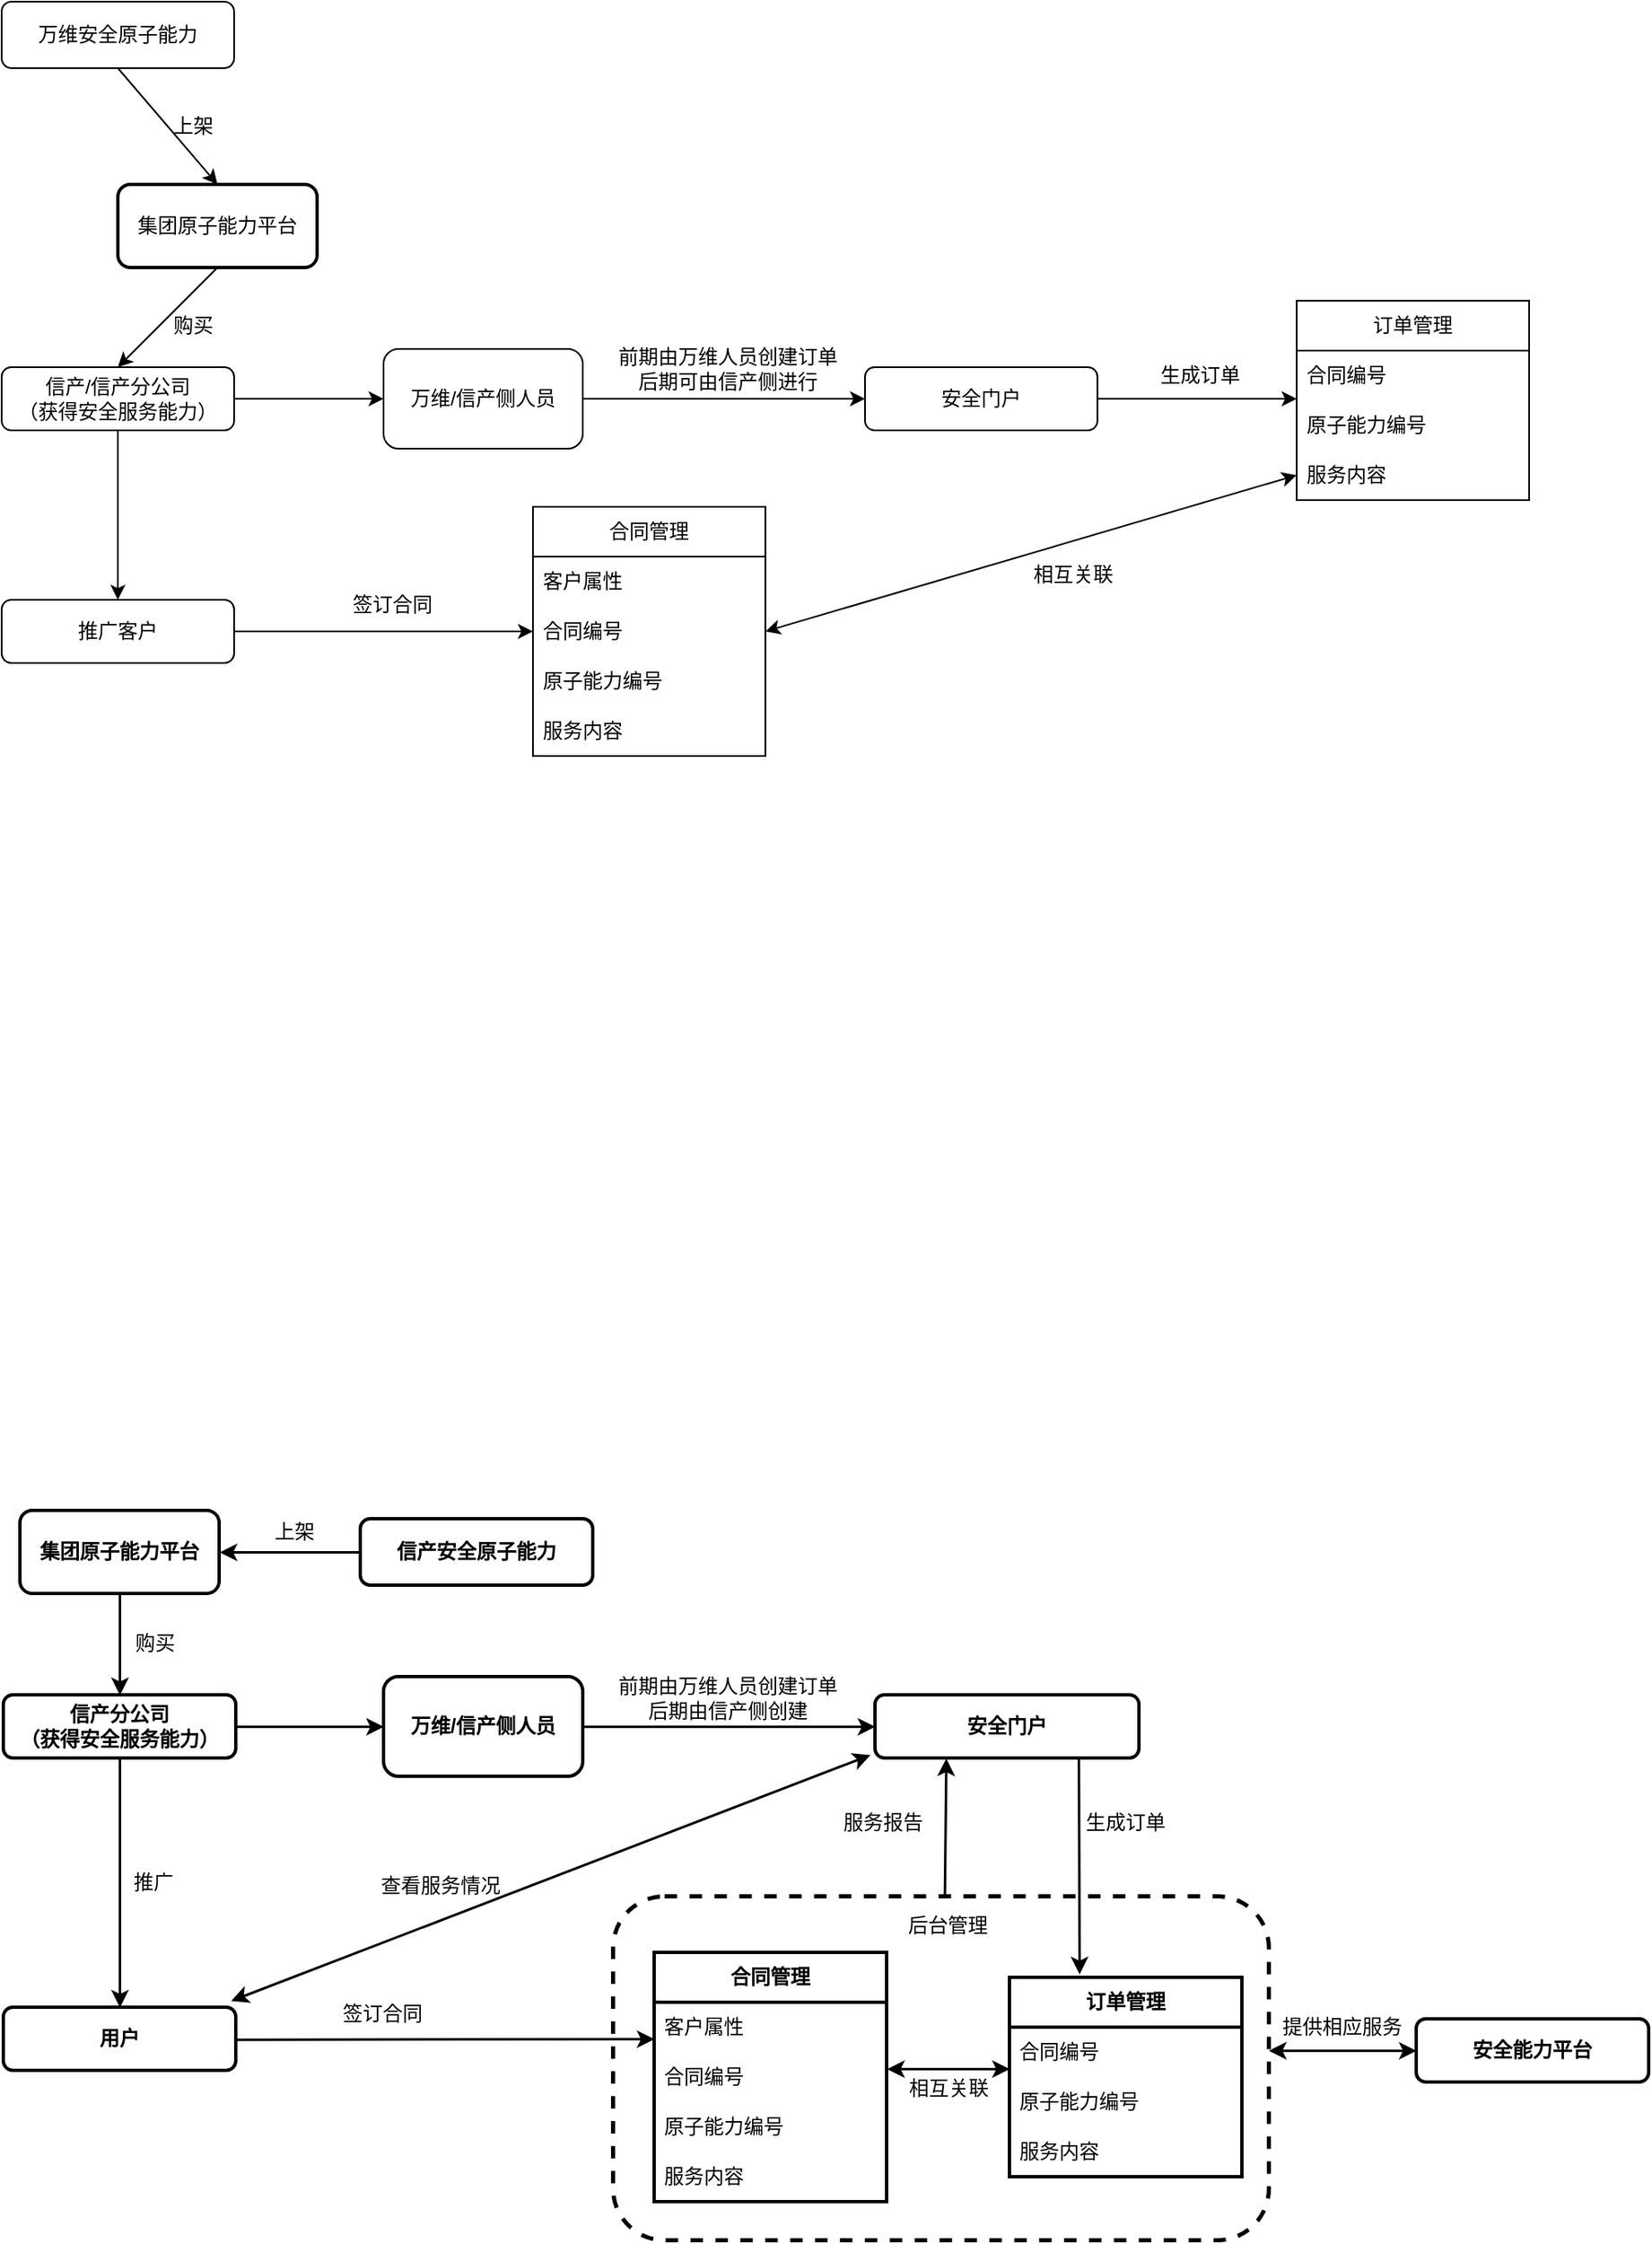 <mxfile version="21.3.2" type="github">
  <diagram name="第 1 页" id="69bavuT4Y6ZkjZBTgYTI">
    <mxGraphModel dx="1075" dy="479" grid="0" gridSize="10" guides="0" tooltips="1" connect="1" arrows="1" fold="1" page="1" pageScale="1" pageWidth="3300" pageHeight="4681" background="none" math="0" shadow="0">
      <root>
        <mxCell id="0" />
        <mxCell id="1" parent="0" />
        <mxCell id="oKS_MSQMzxRkG_n-hq2M-1" value="集团原子能力平台" style="rounded=1;whiteSpace=wrap;html=1;strokeWidth=2;strokeColor=default;gradientColor=none;fillStyle=auto;" vertex="1" parent="1">
          <mxGeometry x="160" y="170" width="120" height="50" as="geometry" />
        </mxCell>
        <mxCell id="oKS_MSQMzxRkG_n-hq2M-2" value="万维安全原子能力" style="rounded=1;whiteSpace=wrap;html=1;" vertex="1" parent="1">
          <mxGeometry x="90" y="60" width="140" height="40" as="geometry" />
        </mxCell>
        <mxCell id="oKS_MSQMzxRkG_n-hq2M-4" value="" style="endArrow=classic;html=1;rounded=0;entryX=0.5;entryY=0;entryDx=0;entryDy=0;exitX=0.5;exitY=1;exitDx=0;exitDy=0;" edge="1" parent="1" source="oKS_MSQMzxRkG_n-hq2M-2" target="oKS_MSQMzxRkG_n-hq2M-1">
          <mxGeometry width="50" height="50" relative="1" as="geometry">
            <mxPoint x="410" y="240" as="sourcePoint" />
            <mxPoint x="460" y="190" as="targetPoint" />
          </mxGeometry>
        </mxCell>
        <mxCell id="oKS_MSQMzxRkG_n-hq2M-5" value="上架" style="text;html=1;align=center;verticalAlign=middle;resizable=0;points=[];autosize=1;strokeColor=none;fillColor=none;" vertex="1" parent="1">
          <mxGeometry x="180" y="120" width="50" height="30" as="geometry" />
        </mxCell>
        <mxCell id="oKS_MSQMzxRkG_n-hq2M-7" value="信产/信产分公司&lt;br&gt;（获得安全服务能力）" style="rounded=1;whiteSpace=wrap;html=1;" vertex="1" parent="1">
          <mxGeometry x="90" y="280" width="140" height="38" as="geometry" />
        </mxCell>
        <mxCell id="oKS_MSQMzxRkG_n-hq2M-8" value="" style="endArrow=classic;html=1;rounded=0;entryX=0.5;entryY=0;entryDx=0;entryDy=0;exitX=0.5;exitY=1;exitDx=0;exitDy=0;" edge="1" parent="1" source="oKS_MSQMzxRkG_n-hq2M-1" target="oKS_MSQMzxRkG_n-hq2M-7">
          <mxGeometry width="50" height="50" relative="1" as="geometry">
            <mxPoint x="410" y="240" as="sourcePoint" />
            <mxPoint x="460" y="190" as="targetPoint" />
          </mxGeometry>
        </mxCell>
        <mxCell id="oKS_MSQMzxRkG_n-hq2M-9" value="购买" style="text;html=1;align=center;verticalAlign=middle;resizable=0;points=[];autosize=1;strokeColor=none;fillColor=none;" vertex="1" parent="1">
          <mxGeometry x="180" y="240" width="50" height="30" as="geometry" />
        </mxCell>
        <mxCell id="oKS_MSQMzxRkG_n-hq2M-13" value="安全门户" style="rounded=1;whiteSpace=wrap;html=1;" vertex="1" parent="1">
          <mxGeometry x="610" y="280" width="140" height="38" as="geometry" />
        </mxCell>
        <mxCell id="oKS_MSQMzxRkG_n-hq2M-16" value="万维/信产侧人员" style="rounded=1;whiteSpace=wrap;html=1;" vertex="1" parent="1">
          <mxGeometry x="320" y="269" width="120" height="60" as="geometry" />
        </mxCell>
        <mxCell id="oKS_MSQMzxRkG_n-hq2M-17" value="" style="endArrow=classic;html=1;rounded=0;entryX=0;entryY=0.5;entryDx=0;entryDy=0;exitX=1;exitY=0.5;exitDx=0;exitDy=0;" edge="1" parent="1" source="oKS_MSQMzxRkG_n-hq2M-16" target="oKS_MSQMzxRkG_n-hq2M-13">
          <mxGeometry width="50" height="50" relative="1" as="geometry">
            <mxPoint x="470" y="311" as="sourcePoint" />
            <mxPoint x="520" y="261" as="targetPoint" />
          </mxGeometry>
        </mxCell>
        <mxCell id="oKS_MSQMzxRkG_n-hq2M-18" value="前期由万维人员创建订单&lt;br style=&quot;border-color: var(--border-color);&quot;&gt;&lt;span style=&quot;&quot;&gt;后期可由信产侧进行&lt;/span&gt;" style="text;html=1;align=center;verticalAlign=middle;resizable=0;points=[];autosize=1;strokeColor=none;fillColor=none;" vertex="1" parent="1">
          <mxGeometry x="447" y="261" width="160" height="40" as="geometry" />
        </mxCell>
        <mxCell id="oKS_MSQMzxRkG_n-hq2M-23" value="推广客户" style="rounded=1;whiteSpace=wrap;html=1;" vertex="1" parent="1">
          <mxGeometry x="90" y="420" width="140" height="38" as="geometry" />
        </mxCell>
        <mxCell id="oKS_MSQMzxRkG_n-hq2M-24" value="" style="endArrow=classic;html=1;rounded=0;entryX=0.5;entryY=0;entryDx=0;entryDy=0;exitX=0.5;exitY=1;exitDx=0;exitDy=0;" edge="1" parent="1" source="oKS_MSQMzxRkG_n-hq2M-7" target="oKS_MSQMzxRkG_n-hq2M-23">
          <mxGeometry width="50" height="50" relative="1" as="geometry">
            <mxPoint x="370" y="310" as="sourcePoint" />
            <mxPoint x="420" y="260" as="targetPoint" />
          </mxGeometry>
        </mxCell>
        <mxCell id="oKS_MSQMzxRkG_n-hq2M-25" value="" style="endArrow=classic;html=1;rounded=0;entryX=0;entryY=0.5;entryDx=0;entryDy=0;exitX=1;exitY=0.5;exitDx=0;exitDy=0;" edge="1" parent="1" source="oKS_MSQMzxRkG_n-hq2M-23" target="oKS_MSQMzxRkG_n-hq2M-27">
          <mxGeometry width="50" height="50" relative="1" as="geometry">
            <mxPoint x="420" y="350" as="sourcePoint" />
            <mxPoint x="420" y="440" as="targetPoint" />
          </mxGeometry>
        </mxCell>
        <mxCell id="oKS_MSQMzxRkG_n-hq2M-26" value="合同管理" style="swimlane;fontStyle=0;childLayout=stackLayout;horizontal=1;startSize=30;horizontalStack=0;resizeParent=1;resizeParentMax=0;resizeLast=0;collapsible=1;marginBottom=0;whiteSpace=wrap;html=1;" vertex="1" parent="1">
          <mxGeometry x="410" y="364" width="140" height="150" as="geometry" />
        </mxCell>
        <mxCell id="oKS_MSQMzxRkG_n-hq2M-46" value="客户属性" style="text;strokeColor=none;fillColor=none;align=left;verticalAlign=middle;spacingLeft=4;spacingRight=4;overflow=hidden;points=[[0,0.5],[1,0.5]];portConstraint=eastwest;rotatable=0;whiteSpace=wrap;html=1;" vertex="1" parent="oKS_MSQMzxRkG_n-hq2M-26">
          <mxGeometry y="30" width="140" height="30" as="geometry" />
        </mxCell>
        <mxCell id="oKS_MSQMzxRkG_n-hq2M-27" value="合同编号" style="text;strokeColor=none;fillColor=none;align=left;verticalAlign=middle;spacingLeft=4;spacingRight=4;overflow=hidden;points=[[0,0.5],[1,0.5]];portConstraint=eastwest;rotatable=0;whiteSpace=wrap;html=1;" vertex="1" parent="oKS_MSQMzxRkG_n-hq2M-26">
          <mxGeometry y="60" width="140" height="30" as="geometry" />
        </mxCell>
        <mxCell id="oKS_MSQMzxRkG_n-hq2M-28" value="原子能力编号" style="text;strokeColor=none;fillColor=none;align=left;verticalAlign=middle;spacingLeft=4;spacingRight=4;overflow=hidden;points=[[0,0.5],[1,0.5]];portConstraint=eastwest;rotatable=0;whiteSpace=wrap;html=1;" vertex="1" parent="oKS_MSQMzxRkG_n-hq2M-26">
          <mxGeometry y="90" width="140" height="30" as="geometry" />
        </mxCell>
        <mxCell id="oKS_MSQMzxRkG_n-hq2M-29" value="服务内容" style="text;strokeColor=none;fillColor=none;align=left;verticalAlign=middle;spacingLeft=4;spacingRight=4;overflow=hidden;points=[[0,0.5],[1,0.5]];portConstraint=eastwest;rotatable=0;whiteSpace=wrap;html=1;" vertex="1" parent="oKS_MSQMzxRkG_n-hq2M-26">
          <mxGeometry y="120" width="140" height="30" as="geometry" />
        </mxCell>
        <mxCell id="oKS_MSQMzxRkG_n-hq2M-30" value="签订合同" style="text;html=1;align=center;verticalAlign=middle;resizable=0;points=[];autosize=1;strokeColor=none;fillColor=none;" vertex="1" parent="1">
          <mxGeometry x="290" y="408" width="70" height="30" as="geometry" />
        </mxCell>
        <mxCell id="oKS_MSQMzxRkG_n-hq2M-32" value="" style="endArrow=classic;html=1;rounded=0;entryX=0;entryY=0.5;entryDx=0;entryDy=0;exitX=1;exitY=0.5;exitDx=0;exitDy=0;" edge="1" parent="1" source="oKS_MSQMzxRkG_n-hq2M-7" target="oKS_MSQMzxRkG_n-hq2M-16">
          <mxGeometry width="50" height="50" relative="1" as="geometry">
            <mxPoint x="540" y="310" as="sourcePoint" />
            <mxPoint x="590" y="260" as="targetPoint" />
          </mxGeometry>
        </mxCell>
        <mxCell id="oKS_MSQMzxRkG_n-hq2M-35" value="" style="endArrow=classic;html=1;rounded=0;entryX=0;entryY=0.5;entryDx=0;entryDy=0;exitX=1;exitY=0.5;exitDx=0;exitDy=0;" edge="1" parent="1" source="oKS_MSQMzxRkG_n-hq2M-13">
          <mxGeometry width="50" height="50" relative="1" as="geometry">
            <mxPoint x="800" y="310" as="sourcePoint" />
            <mxPoint x="870" y="299" as="targetPoint" />
          </mxGeometry>
        </mxCell>
        <mxCell id="oKS_MSQMzxRkG_n-hq2M-36" value="生成订单" style="text;html=1;strokeColor=none;fillColor=none;align=center;verticalAlign=middle;whiteSpace=wrap;rounded=0;" vertex="1" parent="1">
          <mxGeometry x="782" y="270" width="60" height="30" as="geometry" />
        </mxCell>
        <mxCell id="oKS_MSQMzxRkG_n-hq2M-38" value="" style="endArrow=classic;startArrow=classic;html=1;rounded=0;exitX=1;exitY=0.5;exitDx=0;exitDy=0;entryX=0;entryY=0.5;entryDx=0;entryDy=0;" edge="1" parent="1" source="oKS_MSQMzxRkG_n-hq2M-27" target="oKS_MSQMzxRkG_n-hq2M-44">
          <mxGeometry width="50" height="50" relative="1" as="geometry">
            <mxPoint x="730" y="310" as="sourcePoint" />
            <mxPoint x="940" y="440" as="targetPoint" />
          </mxGeometry>
        </mxCell>
        <mxCell id="oKS_MSQMzxRkG_n-hq2M-41" value="订单管理" style="swimlane;fontStyle=0;childLayout=stackLayout;horizontal=1;startSize=30;horizontalStack=0;resizeParent=1;resizeParentMax=0;resizeLast=0;collapsible=1;marginBottom=0;whiteSpace=wrap;html=1;" vertex="1" parent="1">
          <mxGeometry x="870" y="240" width="140" height="120" as="geometry" />
        </mxCell>
        <mxCell id="oKS_MSQMzxRkG_n-hq2M-42" value="合同编号" style="text;strokeColor=none;fillColor=none;align=left;verticalAlign=middle;spacingLeft=4;spacingRight=4;overflow=hidden;points=[[0,0.5],[1,0.5]];portConstraint=eastwest;rotatable=0;whiteSpace=wrap;html=1;" vertex="1" parent="oKS_MSQMzxRkG_n-hq2M-41">
          <mxGeometry y="30" width="140" height="30" as="geometry" />
        </mxCell>
        <mxCell id="oKS_MSQMzxRkG_n-hq2M-43" value="原子能力编号" style="text;strokeColor=none;fillColor=none;align=left;verticalAlign=middle;spacingLeft=4;spacingRight=4;overflow=hidden;points=[[0,0.5],[1,0.5]];portConstraint=eastwest;rotatable=0;whiteSpace=wrap;html=1;" vertex="1" parent="oKS_MSQMzxRkG_n-hq2M-41">
          <mxGeometry y="60" width="140" height="30" as="geometry" />
        </mxCell>
        <mxCell id="oKS_MSQMzxRkG_n-hq2M-44" value="服务内容" style="text;strokeColor=none;fillColor=none;align=left;verticalAlign=middle;spacingLeft=4;spacingRight=4;overflow=hidden;points=[[0,0.5],[1,0.5]];portConstraint=eastwest;rotatable=0;whiteSpace=wrap;html=1;" vertex="1" parent="oKS_MSQMzxRkG_n-hq2M-41">
          <mxGeometry y="90" width="140" height="30" as="geometry" />
        </mxCell>
        <mxCell id="oKS_MSQMzxRkG_n-hq2M-47" value="相互关联" style="text;html=1;align=center;verticalAlign=middle;resizable=0;points=[];autosize=1;strokeColor=none;fillColor=none;" vertex="1" parent="1">
          <mxGeometry x="700" y="390" width="70" height="30" as="geometry" />
        </mxCell>
        <mxCell id="oKS_MSQMzxRkG_n-hq2M-50" value="&lt;b&gt;集团原子能力平台&lt;/b&gt;" style="rounded=1;whiteSpace=wrap;html=1;strokeWidth=2;strokeColor=default;gradientColor=none;fillStyle=auto;shadow=0;" vertex="1" parent="1">
          <mxGeometry x="101" y="968" width="120" height="50" as="geometry" />
        </mxCell>
        <mxCell id="oKS_MSQMzxRkG_n-hq2M-51" value="&lt;b&gt;信产安全原子能力&lt;/b&gt;" style="rounded=1;whiteSpace=wrap;html=1;strokeWidth=2;shadow=0;" vertex="1" parent="1">
          <mxGeometry x="306" y="973" width="140" height="40" as="geometry" />
        </mxCell>
        <mxCell id="oKS_MSQMzxRkG_n-hq2M-53" value="上架" style="text;html=1;align=center;verticalAlign=middle;resizable=0;points=[];autosize=1;strokeColor=none;fillColor=none;shadow=0;" vertex="1" parent="1">
          <mxGeometry x="241" y="966" width="50" height="30" as="geometry" />
        </mxCell>
        <mxCell id="oKS_MSQMzxRkG_n-hq2M-54" value="&lt;b&gt;信产分公司&lt;br&gt;（获得安全服务能力）&lt;/b&gt;" style="rounded=1;whiteSpace=wrap;html=1;strokeWidth=2;shadow=0;" vertex="1" parent="1">
          <mxGeometry x="91" y="1079" width="140" height="38" as="geometry" />
        </mxCell>
        <mxCell id="oKS_MSQMzxRkG_n-hq2M-55" value="" style="endArrow=classic;html=1;rounded=0;entryX=0.5;entryY=0;entryDx=0;entryDy=0;exitX=0.5;exitY=1;exitDx=0;exitDy=0;strokeWidth=1.5;shadow=0;" edge="1" parent="1" source="oKS_MSQMzxRkG_n-hq2M-50" target="oKS_MSQMzxRkG_n-hq2M-54">
          <mxGeometry width="50" height="50" relative="1" as="geometry">
            <mxPoint x="410" y="1039" as="sourcePoint" />
            <mxPoint x="460" y="989" as="targetPoint" />
          </mxGeometry>
        </mxCell>
        <mxCell id="oKS_MSQMzxRkG_n-hq2M-56" value="购买" style="text;html=1;align=center;verticalAlign=middle;resizable=0;points=[];autosize=1;strokeColor=none;fillColor=none;shadow=0;" vertex="1" parent="1">
          <mxGeometry x="157" y="1033" width="50" height="30" as="geometry" />
        </mxCell>
        <mxCell id="oKS_MSQMzxRkG_n-hq2M-57" value="&lt;b&gt;安全门户&lt;/b&gt;" style="rounded=1;whiteSpace=wrap;html=1;strokeWidth=2;shadow=0;" vertex="1" parent="1">
          <mxGeometry x="616" y="1079" width="159" height="38" as="geometry" />
        </mxCell>
        <mxCell id="oKS_MSQMzxRkG_n-hq2M-58" value="&lt;b&gt;万维/信产侧人员&lt;/b&gt;" style="rounded=1;whiteSpace=wrap;html=1;strokeWidth=2;shadow=0;" vertex="1" parent="1">
          <mxGeometry x="320" y="1068" width="120" height="60" as="geometry" />
        </mxCell>
        <mxCell id="oKS_MSQMzxRkG_n-hq2M-59" value="" style="endArrow=classic;html=1;rounded=0;entryX=0;entryY=0.5;entryDx=0;entryDy=0;exitX=1;exitY=0.5;exitDx=0;exitDy=0;strokeWidth=1.5;shadow=0;" edge="1" parent="1" source="oKS_MSQMzxRkG_n-hq2M-58" target="oKS_MSQMzxRkG_n-hq2M-57">
          <mxGeometry width="50" height="50" relative="1" as="geometry">
            <mxPoint x="470" y="1110" as="sourcePoint" />
            <mxPoint x="520" y="1060" as="targetPoint" />
          </mxGeometry>
        </mxCell>
        <mxCell id="oKS_MSQMzxRkG_n-hq2M-60" value="前期由万维人员创建订单&lt;br style=&quot;border-color: var(--border-color);&quot;&gt;&lt;span style=&quot;&quot;&gt;后期由信产侧创建&lt;/span&gt;" style="text;html=1;align=center;verticalAlign=middle;resizable=0;points=[];autosize=1;strokeColor=none;fillColor=none;shadow=0;" vertex="1" parent="1">
          <mxGeometry x="452" y="1060" width="150" height="41" as="geometry" />
        </mxCell>
        <mxCell id="oKS_MSQMzxRkG_n-hq2M-61" value="&lt;b&gt;用户&lt;/b&gt;" style="rounded=1;whiteSpace=wrap;html=1;strokeWidth=2;shadow=0;" vertex="1" parent="1">
          <mxGeometry x="91" y="1267" width="140" height="38" as="geometry" />
        </mxCell>
        <mxCell id="oKS_MSQMzxRkG_n-hq2M-62" value="" style="endArrow=classic;html=1;rounded=0;entryX=0.5;entryY=0;entryDx=0;entryDy=0;exitX=0.5;exitY=1;exitDx=0;exitDy=0;strokeWidth=1.5;shadow=0;" edge="1" parent="1" source="oKS_MSQMzxRkG_n-hq2M-54" target="oKS_MSQMzxRkG_n-hq2M-61">
          <mxGeometry width="50" height="50" relative="1" as="geometry">
            <mxPoint x="370" y="1109" as="sourcePoint" />
            <mxPoint x="420" y="1059" as="targetPoint" />
          </mxGeometry>
        </mxCell>
        <mxCell id="oKS_MSQMzxRkG_n-hq2M-69" value="签订合同" style="text;html=1;align=center;verticalAlign=middle;resizable=0;points=[];autosize=1;strokeColor=none;fillColor=none;shadow=0;" vertex="1" parent="1">
          <mxGeometry x="284" y="1256" width="70" height="30" as="geometry" />
        </mxCell>
        <mxCell id="oKS_MSQMzxRkG_n-hq2M-70" value="" style="endArrow=classic;html=1;rounded=0;entryX=0;entryY=0.5;entryDx=0;entryDy=0;exitX=1;exitY=0.5;exitDx=0;exitDy=0;strokeWidth=1.5;shadow=0;" edge="1" parent="1" source="oKS_MSQMzxRkG_n-hq2M-54" target="oKS_MSQMzxRkG_n-hq2M-58">
          <mxGeometry width="50" height="50" relative="1" as="geometry">
            <mxPoint x="540" y="1109" as="sourcePoint" />
            <mxPoint x="590" y="1059" as="targetPoint" />
          </mxGeometry>
        </mxCell>
        <mxCell id="oKS_MSQMzxRkG_n-hq2M-72" value="生成订单" style="text;html=1;strokeColor=none;fillColor=none;align=center;verticalAlign=middle;whiteSpace=wrap;rounded=0;shadow=0;" vertex="1" parent="1">
          <mxGeometry x="737" y="1141" width="60" height="30" as="geometry" />
        </mxCell>
        <mxCell id="oKS_MSQMzxRkG_n-hq2M-81" value="" style="rounded=1;whiteSpace=wrap;html=1;dashed=1;strokeWidth=2.5;shadow=0;" vertex="1" parent="1">
          <mxGeometry x="458" y="1200" width="395" height="207" as="geometry" />
        </mxCell>
        <mxCell id="oKS_MSQMzxRkG_n-hq2M-64" value="&lt;b&gt;合同管理&lt;/b&gt;" style="swimlane;fontStyle=0;childLayout=stackLayout;horizontal=1;startSize=30;horizontalStack=0;resizeParent=1;resizeParentMax=0;resizeLast=0;collapsible=1;marginBottom=0;whiteSpace=wrap;html=1;strokeWidth=2;shadow=0;" vertex="1" parent="1">
          <mxGeometry x="483" y="1234" width="140" height="150" as="geometry" />
        </mxCell>
        <mxCell id="oKS_MSQMzxRkG_n-hq2M-65" value="客户属性" style="text;strokeColor=none;fillColor=none;align=left;verticalAlign=middle;spacingLeft=4;spacingRight=4;overflow=hidden;points=[[0,0.5],[1,0.5]];portConstraint=eastwest;rotatable=0;whiteSpace=wrap;html=1;shadow=0;" vertex="1" parent="oKS_MSQMzxRkG_n-hq2M-64">
          <mxGeometry y="30" width="140" height="30" as="geometry" />
        </mxCell>
        <mxCell id="oKS_MSQMzxRkG_n-hq2M-66" value="合同编号" style="text;strokeColor=none;fillColor=none;align=left;verticalAlign=middle;spacingLeft=4;spacingRight=4;overflow=hidden;points=[[0,0.5],[1,0.5]];portConstraint=eastwest;rotatable=0;whiteSpace=wrap;html=1;shadow=0;" vertex="1" parent="oKS_MSQMzxRkG_n-hq2M-64">
          <mxGeometry y="60" width="140" height="30" as="geometry" />
        </mxCell>
        <mxCell id="oKS_MSQMzxRkG_n-hq2M-67" value="原子能力编号" style="text;strokeColor=none;fillColor=none;align=left;verticalAlign=middle;spacingLeft=4;spacingRight=4;overflow=hidden;points=[[0,0.5],[1,0.5]];portConstraint=eastwest;rotatable=0;whiteSpace=wrap;html=1;shadow=0;" vertex="1" parent="oKS_MSQMzxRkG_n-hq2M-64">
          <mxGeometry y="90" width="140" height="30" as="geometry" />
        </mxCell>
        <mxCell id="oKS_MSQMzxRkG_n-hq2M-68" value="服务内容" style="text;strokeColor=none;fillColor=none;align=left;verticalAlign=middle;spacingLeft=4;spacingRight=4;overflow=hidden;points=[[0,0.5],[1,0.5]];portConstraint=eastwest;rotatable=0;whiteSpace=wrap;html=1;shadow=0;" vertex="1" parent="oKS_MSQMzxRkG_n-hq2M-64">
          <mxGeometry y="120" width="140" height="30" as="geometry" />
        </mxCell>
        <mxCell id="oKS_MSQMzxRkG_n-hq2M-74" value="&lt;b&gt;订单管理&lt;/b&gt;" style="swimlane;fontStyle=0;childLayout=stackLayout;horizontal=1;startSize=30;horizontalStack=0;resizeParent=1;resizeParentMax=0;resizeLast=0;collapsible=1;marginBottom=0;whiteSpace=wrap;html=1;strokeWidth=2;shadow=0;" vertex="1" parent="1">
          <mxGeometry x="697" y="1249" width="140" height="120" as="geometry" />
        </mxCell>
        <mxCell id="oKS_MSQMzxRkG_n-hq2M-75" value="合同编号" style="text;strokeColor=none;fillColor=none;align=left;verticalAlign=middle;spacingLeft=4;spacingRight=4;overflow=hidden;points=[[0,0.5],[1,0.5]];portConstraint=eastwest;rotatable=0;whiteSpace=wrap;html=1;shadow=0;" vertex="1" parent="oKS_MSQMzxRkG_n-hq2M-74">
          <mxGeometry y="30" width="140" height="30" as="geometry" />
        </mxCell>
        <mxCell id="oKS_MSQMzxRkG_n-hq2M-76" value="原子能力编号" style="text;strokeColor=none;fillColor=none;align=left;verticalAlign=middle;spacingLeft=4;spacingRight=4;overflow=hidden;points=[[0,0.5],[1,0.5]];portConstraint=eastwest;rotatable=0;whiteSpace=wrap;html=1;shadow=0;" vertex="1" parent="oKS_MSQMzxRkG_n-hq2M-74">
          <mxGeometry y="60" width="140" height="30" as="geometry" />
        </mxCell>
        <mxCell id="oKS_MSQMzxRkG_n-hq2M-77" value="服务内容" style="text;strokeColor=none;fillColor=none;align=left;verticalAlign=middle;spacingLeft=4;spacingRight=4;overflow=hidden;points=[[0,0.5],[1,0.5]];portConstraint=eastwest;rotatable=0;whiteSpace=wrap;html=1;shadow=0;" vertex="1" parent="oKS_MSQMzxRkG_n-hq2M-74">
          <mxGeometry y="90" width="140" height="30" as="geometry" />
        </mxCell>
        <mxCell id="oKS_MSQMzxRkG_n-hq2M-82" value="相互关联" style="text;html=1;align=center;verticalAlign=middle;resizable=0;points=[];autosize=1;strokeColor=none;fillColor=none;shadow=0;" vertex="1" parent="1">
          <mxGeometry x="627" y="1303" width="66" height="26" as="geometry" />
        </mxCell>
        <mxCell id="oKS_MSQMzxRkG_n-hq2M-86" value="" style="endArrow=classic;html=1;rounded=0;exitX=0.998;exitY=0.509;exitDx=0;exitDy=0;exitPerimeter=0;entryX=0;entryY=0.733;entryDx=0;entryDy=0;strokeWidth=1.5;shadow=0;entryPerimeter=0;" edge="1" parent="1" source="oKS_MSQMzxRkG_n-hq2M-61" target="oKS_MSQMzxRkG_n-hq2M-65">
          <mxGeometry width="50" height="50" relative="1" as="geometry">
            <mxPoint x="385" y="1200" as="sourcePoint" />
            <mxPoint x="387" y="1308" as="targetPoint" />
          </mxGeometry>
        </mxCell>
        <mxCell id="oKS_MSQMzxRkG_n-hq2M-89" value="" style="endArrow=classic;html=1;rounded=0;entryX=1;entryY=0.5;entryDx=0;entryDy=0;exitX=0;exitY=0.5;exitDx=0;exitDy=0;strokeWidth=1.5;shadow=0;" edge="1" parent="1" source="oKS_MSQMzxRkG_n-hq2M-51" target="oKS_MSQMzxRkG_n-hq2M-50">
          <mxGeometry width="50" height="50" relative="1" as="geometry">
            <mxPoint x="385" y="1012" as="sourcePoint" />
            <mxPoint x="435" y="962" as="targetPoint" />
          </mxGeometry>
        </mxCell>
        <mxCell id="oKS_MSQMzxRkG_n-hq2M-92" value="推广" style="text;html=1;align=center;verticalAlign=middle;resizable=0;points=[];autosize=1;strokeColor=none;fillColor=none;shadow=0;" vertex="1" parent="1">
          <mxGeometry x="160" y="1179" width="42" height="26" as="geometry" />
        </mxCell>
        <mxCell id="oKS_MSQMzxRkG_n-hq2M-94" value="&lt;b&gt;安全能力平台&lt;/b&gt;" style="rounded=1;whiteSpace=wrap;html=1;strokeWidth=2;shadow=0;" vertex="1" parent="1">
          <mxGeometry x="942" y="1274" width="140" height="38" as="geometry" />
        </mxCell>
        <mxCell id="oKS_MSQMzxRkG_n-hq2M-97" value="" style="endArrow=classic;startArrow=classic;html=1;rounded=0;entryX=0;entryY=0.5;entryDx=0;entryDy=0;exitX=1;exitY=0.5;exitDx=0;exitDy=0;strokeWidth=1.5;shadow=0;" edge="1" parent="1">
          <mxGeometry width="50" height="50" relative="1" as="geometry">
            <mxPoint x="623" y="1304" as="sourcePoint" />
            <mxPoint x="697" y="1304" as="targetPoint" />
          </mxGeometry>
        </mxCell>
        <mxCell id="oKS_MSQMzxRkG_n-hq2M-99" value="后台管理" style="text;html=1;strokeColor=none;fillColor=none;align=center;verticalAlign=middle;whiteSpace=wrap;rounded=0;shadow=0;" vertex="1" parent="1">
          <mxGeometry x="630" y="1203" width="60" height="30" as="geometry" />
        </mxCell>
        <mxCell id="oKS_MSQMzxRkG_n-hq2M-100" value="" style="endArrow=classic;startArrow=classic;html=1;rounded=0;entryX=0;entryY=0.5;entryDx=0;entryDy=0;exitX=1;exitY=0.449;exitDx=0;exitDy=0;strokeWidth=1.5;shadow=0;exitPerimeter=0;" edge="1" parent="1" source="oKS_MSQMzxRkG_n-hq2M-81" target="oKS_MSQMzxRkG_n-hq2M-94">
          <mxGeometry width="50" height="50" relative="1" as="geometry">
            <mxPoint x="626" y="1193" as="sourcePoint" />
            <mxPoint x="676" y="1143" as="targetPoint" />
          </mxGeometry>
        </mxCell>
        <mxCell id="oKS_MSQMzxRkG_n-hq2M-101" value="提供相应服务" style="text;html=1;align=center;verticalAlign=middle;resizable=0;points=[];autosize=1;strokeColor=none;fillColor=none;shadow=0;" vertex="1" parent="1">
          <mxGeometry x="852" y="1266" width="90" height="26" as="geometry" />
        </mxCell>
        <mxCell id="oKS_MSQMzxRkG_n-hq2M-102" value="" style="endArrow=classic;html=1;rounded=0;entryX=0.3;entryY=-0.017;entryDx=0;entryDy=0;exitX=0.771;exitY=1.016;exitDx=0;exitDy=0;strokeWidth=1.5;shadow=0;entryPerimeter=0;exitPerimeter=0;" edge="1" parent="1" source="oKS_MSQMzxRkG_n-hq2M-57" target="oKS_MSQMzxRkG_n-hq2M-74">
          <mxGeometry width="50" height="50" relative="1" as="geometry">
            <mxPoint x="626" y="1171" as="sourcePoint" />
            <mxPoint x="676" y="1121" as="targetPoint" />
          </mxGeometry>
        </mxCell>
        <mxCell id="oKS_MSQMzxRkG_n-hq2M-103" value="" style="endArrow=classic;html=1;rounded=0;entryX=0.25;entryY=1;entryDx=0;entryDy=0;strokeWidth=1.5;shadow=0;exitX=0.506;exitY=-0.004;exitDx=0;exitDy=0;exitPerimeter=0;" edge="1" parent="1" source="oKS_MSQMzxRkG_n-hq2M-81">
          <mxGeometry width="50" height="50" relative="1" as="geometry">
            <mxPoint x="659" y="1193" as="sourcePoint" />
            <mxPoint x="658.75" y="1117" as="targetPoint" />
          </mxGeometry>
        </mxCell>
        <mxCell id="oKS_MSQMzxRkG_n-hq2M-104" value="服务报告" style="text;html=1;strokeColor=none;fillColor=none;align=center;verticalAlign=middle;whiteSpace=wrap;rounded=0;shadow=0;" vertex="1" parent="1">
          <mxGeometry x="591" y="1141" width="60" height="30" as="geometry" />
        </mxCell>
        <mxCell id="oKS_MSQMzxRkG_n-hq2M-105" value="" style="endArrow=classic;startArrow=classic;html=1;rounded=0;strokeWidth=1.5;" edge="1" parent="1">
          <mxGeometry width="50" height="50" relative="1" as="geometry">
            <mxPoint x="228" y="1263" as="sourcePoint" />
            <mxPoint x="613" y="1115" as="targetPoint" />
          </mxGeometry>
        </mxCell>
        <mxCell id="oKS_MSQMzxRkG_n-hq2M-106" value="查看服务情况" style="text;html=1;align=center;verticalAlign=middle;resizable=0;points=[];autosize=1;strokeColor=none;fillColor=none;shadow=0;" vertex="1" parent="1">
          <mxGeometry x="309" y="1181" width="90" height="26" as="geometry" />
        </mxCell>
      </root>
    </mxGraphModel>
  </diagram>
</mxfile>
